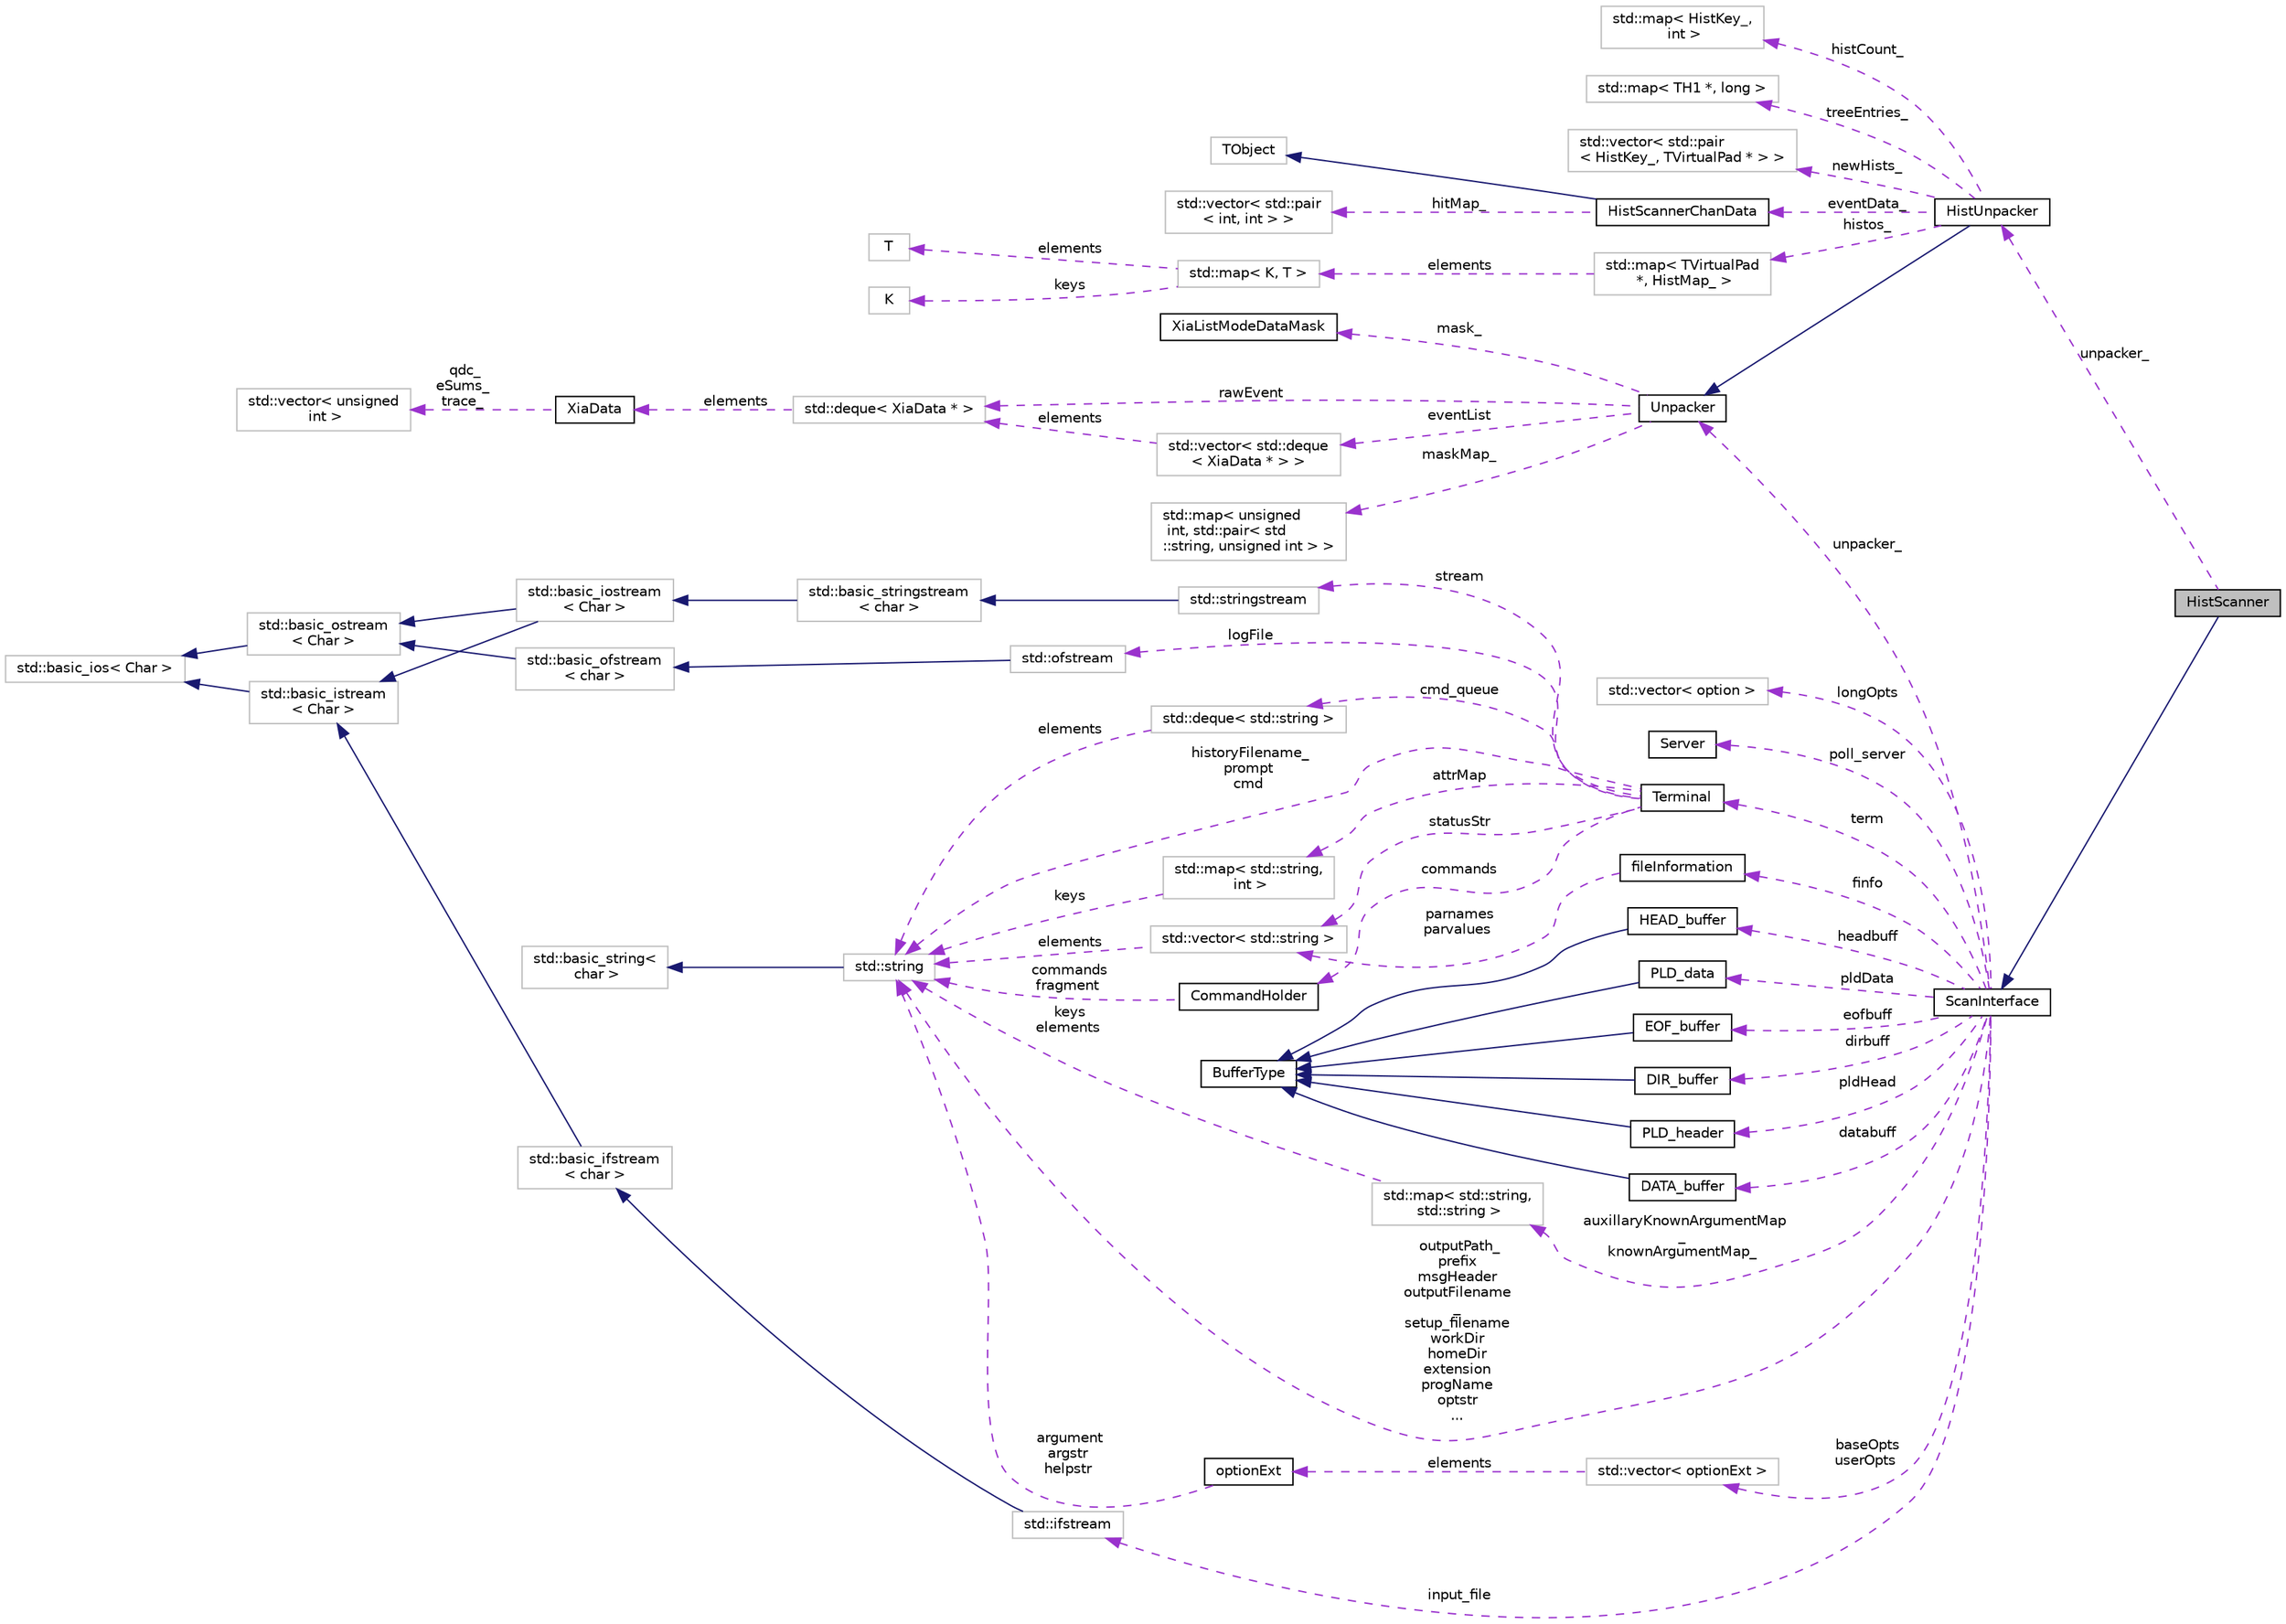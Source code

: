 digraph "HistScanner"
{
  edge [fontname="Helvetica",fontsize="10",labelfontname="Helvetica",labelfontsize="10"];
  node [fontname="Helvetica",fontsize="10",shape=record];
  rankdir="LR";
  Node1 [label="HistScanner",height=0.2,width=0.4,color="black", fillcolor="grey75", style="filled", fontcolor="black"];
  Node2 -> Node1 [dir="back",color="midnightblue",fontsize="10",style="solid",fontname="Helvetica"];
  Node2 [label="ScanInterface",height=0.2,width=0.4,color="black", fillcolor="white", style="filled",URL="$d7/dfc/class_scan_interface.html"];
  Node3 -> Node2 [dir="back",color="darkorchid3",fontsize="10",style="dashed",label=" pldData" ,fontname="Helvetica"];
  Node3 [label="PLD_data",height=0.2,width=0.4,color="black", fillcolor="white", style="filled",URL="$d0/d15/class_p_l_d__data.html",tooltip="The DATA buffer contains all physics data within the .pld file. "];
  Node4 -> Node3 [dir="back",color="midnightblue",fontsize="10",style="solid",fontname="Helvetica"];
  Node4 [label="BufferType",height=0.2,width=0.4,color="black", fillcolor="white", style="filled",URL="$d4/d57/class_buffer_type.html"];
  Node5 -> Node2 [dir="back",color="darkorchid3",fontsize="10",style="dashed",label=" poll_server" ,fontname="Helvetica"];
  Node5 [label="Server",height=0.2,width=0.4,color="black", fillcolor="white", style="filled",URL="$dc/db6/class_server.html"];
  Node6 -> Node2 [dir="back",color="darkorchid3",fontsize="10",style="dashed",label=" unpacker_" ,fontname="Helvetica"];
  Node6 [label="Unpacker",height=0.2,width=0.4,color="black", fillcolor="white", style="filled",URL="$d2/de8/class_unpacker.html"];
  Node7 -> Node6 [dir="back",color="darkorchid3",fontsize="10",style="dashed",label=" eventList" ,fontname="Helvetica"];
  Node7 [label="std::vector\< std::deque\l\< XiaData * \> \>",height=0.2,width=0.4,color="grey75", fillcolor="white", style="filled"];
  Node8 -> Node7 [dir="back",color="darkorchid3",fontsize="10",style="dashed",label=" elements" ,fontname="Helvetica"];
  Node8 [label="std::deque\< XiaData * \>",height=0.2,width=0.4,color="grey75", fillcolor="white", style="filled"];
  Node9 -> Node8 [dir="back",color="darkorchid3",fontsize="10",style="dashed",label=" elements" ,fontname="Helvetica"];
  Node9 [label="XiaData",height=0.2,width=0.4,color="black", fillcolor="white", style="filled",URL="$d2/ddd/class_xia_data.html",tooltip="A pixie16 channel event. "];
  Node10 -> Node9 [dir="back",color="darkorchid3",fontsize="10",style="dashed",label=" qdc_\neSums_\ntrace_" ,fontname="Helvetica"];
  Node10 [label="std::vector\< unsigned\l int \>",height=0.2,width=0.4,color="grey75", fillcolor="white", style="filled"];
  Node11 -> Node6 [dir="back",color="darkorchid3",fontsize="10",style="dashed",label=" mask_" ,fontname="Helvetica"];
  Node11 [label="XiaListModeDataMask",height=0.2,width=0.4,color="black", fillcolor="white", style="filled",URL="$dc/d76/class_xia_list_mode_data_mask.html"];
  Node8 -> Node6 [dir="back",color="darkorchid3",fontsize="10",style="dashed",label=" rawEvent" ,fontname="Helvetica"];
  Node12 -> Node6 [dir="back",color="darkorchid3",fontsize="10",style="dashed",label=" maskMap_" ,fontname="Helvetica"];
  Node12 [label="std::map\< unsigned\l int, std::pair\< std\l::string, unsigned int \> \>",height=0.2,width=0.4,color="grey75", fillcolor="white", style="filled"];
  Node13 -> Node2 [dir="back",color="darkorchid3",fontsize="10",style="dashed",label=" longOpts" ,fontname="Helvetica"];
  Node13 [label="std::vector\< option \>",height=0.2,width=0.4,color="grey75", fillcolor="white", style="filled"];
  Node14 -> Node2 [dir="back",color="darkorchid3",fontsize="10",style="dashed",label=" baseOpts\nuserOpts" ,fontname="Helvetica"];
  Node14 [label="std::vector\< optionExt \>",height=0.2,width=0.4,color="grey75", fillcolor="white", style="filled"];
  Node15 -> Node14 [dir="back",color="darkorchid3",fontsize="10",style="dashed",label=" elements" ,fontname="Helvetica"];
  Node15 [label="optionExt",height=0.2,width=0.4,color="black", fillcolor="white", style="filled",URL="$d4/d23/classoption_ext.html"];
  Node16 -> Node15 [dir="back",color="darkorchid3",fontsize="10",style="dashed",label=" argument\nargstr\nhelpstr" ,fontname="Helvetica"];
  Node16 [label="std::string",height=0.2,width=0.4,color="grey75", fillcolor="white", style="filled",tooltip="STL class. "];
  Node17 -> Node16 [dir="back",color="midnightblue",fontsize="10",style="solid",fontname="Helvetica"];
  Node17 [label="std::basic_string\<\l char \>",height=0.2,width=0.4,color="grey75", fillcolor="white", style="filled",tooltip="STL class. "];
  Node18 -> Node2 [dir="back",color="darkorchid3",fontsize="10",style="dashed",label=" eofbuff" ,fontname="Helvetica"];
  Node18 [label="EOF_buffer",height=0.2,width=0.4,color="black", fillcolor="white", style="filled",URL="$d6/d4e/class_e_o_f__buffer.html",tooltip="A single EOF buffer signals the end of a run (pacman .ldf format). A double EOF signals the end of th..."];
  Node4 -> Node18 [dir="back",color="midnightblue",fontsize="10",style="solid",fontname="Helvetica"];
  Node19 -> Node2 [dir="back",color="darkorchid3",fontsize="10",style="dashed",label=" input_file" ,fontname="Helvetica"];
  Node19 [label="std::ifstream",height=0.2,width=0.4,color="grey75", fillcolor="white", style="filled",tooltip="STL class. "];
  Node20 -> Node19 [dir="back",color="midnightblue",fontsize="10",style="solid",fontname="Helvetica"];
  Node20 [label="std::basic_ifstream\l\< char \>",height=0.2,width=0.4,color="grey75", fillcolor="white", style="filled",tooltip="STL class. "];
  Node21 -> Node20 [dir="back",color="midnightblue",fontsize="10",style="solid",fontname="Helvetica"];
  Node21 [label="std::basic_istream\l\< Char \>",height=0.2,width=0.4,color="grey75", fillcolor="white", style="filled",tooltip="STL class. "];
  Node22 -> Node21 [dir="back",color="midnightblue",fontsize="10",style="solid",fontname="Helvetica"];
  Node22 [label="std::basic_ios\< Char \>",height=0.2,width=0.4,color="grey75", fillcolor="white", style="filled",tooltip="STL class. "];
  Node23 -> Node2 [dir="back",color="darkorchid3",fontsize="10",style="dashed",label=" term" ,fontname="Helvetica"];
  Node23 [label="Terminal",height=0.2,width=0.4,color="black", fillcolor="white", style="filled",URL="$dc/d46/class_terminal.html"];
  Node24 -> Node23 [dir="back",color="darkorchid3",fontsize="10",style="dashed",label=" attrMap" ,fontname="Helvetica"];
  Node24 [label="std::map\< std::string,\l int \>",height=0.2,width=0.4,color="grey75", fillcolor="white", style="filled"];
  Node16 -> Node24 [dir="back",color="darkorchid3",fontsize="10",style="dashed",label=" keys" ,fontname="Helvetica"];
  Node25 -> Node23 [dir="back",color="darkorchid3",fontsize="10",style="dashed",label=" commands" ,fontname="Helvetica"];
  Node25 [label="CommandHolder",height=0.2,width=0.4,color="black", fillcolor="white", style="filled",URL="$d2/d2e/class_command_holder.html"];
  Node16 -> Node25 [dir="back",color="darkorchid3",fontsize="10",style="dashed",label=" commands\nfragment" ,fontname="Helvetica"];
  Node16 -> Node23 [dir="back",color="darkorchid3",fontsize="10",style="dashed",label=" historyFilename_\nprompt\ncmd" ,fontname="Helvetica"];
  Node26 -> Node23 [dir="back",color="darkorchid3",fontsize="10",style="dashed",label=" stream" ,fontname="Helvetica"];
  Node26 [label="std::stringstream",height=0.2,width=0.4,color="grey75", fillcolor="white", style="filled",tooltip="STL class. "];
  Node27 -> Node26 [dir="back",color="midnightblue",fontsize="10",style="solid",fontname="Helvetica"];
  Node27 [label="std::basic_stringstream\l\< char \>",height=0.2,width=0.4,color="grey75", fillcolor="white", style="filled",tooltip="STL class. "];
  Node28 -> Node27 [dir="back",color="midnightblue",fontsize="10",style="solid",fontname="Helvetica"];
  Node28 [label="std::basic_iostream\l\< Char \>",height=0.2,width=0.4,color="grey75", fillcolor="white", style="filled",tooltip="STL class. "];
  Node21 -> Node28 [dir="back",color="midnightblue",fontsize="10",style="solid",fontname="Helvetica"];
  Node29 -> Node28 [dir="back",color="midnightblue",fontsize="10",style="solid",fontname="Helvetica"];
  Node29 [label="std::basic_ostream\l\< Char \>",height=0.2,width=0.4,color="grey75", fillcolor="white", style="filled",tooltip="STL class. "];
  Node22 -> Node29 [dir="back",color="midnightblue",fontsize="10",style="solid",fontname="Helvetica"];
  Node30 -> Node23 [dir="back",color="darkorchid3",fontsize="10",style="dashed",label=" logFile" ,fontname="Helvetica"];
  Node30 [label="std::ofstream",height=0.2,width=0.4,color="grey75", fillcolor="white", style="filled",tooltip="STL class. "];
  Node31 -> Node30 [dir="back",color="midnightblue",fontsize="10",style="solid",fontname="Helvetica"];
  Node31 [label="std::basic_ofstream\l\< char \>",height=0.2,width=0.4,color="grey75", fillcolor="white", style="filled",tooltip="STL class. "];
  Node29 -> Node31 [dir="back",color="midnightblue",fontsize="10",style="solid",fontname="Helvetica"];
  Node32 -> Node23 [dir="back",color="darkorchid3",fontsize="10",style="dashed",label=" statusStr" ,fontname="Helvetica"];
  Node32 [label="std::vector\< std::string \>",height=0.2,width=0.4,color="grey75", fillcolor="white", style="filled"];
  Node16 -> Node32 [dir="back",color="darkorchid3",fontsize="10",style="dashed",label=" elements" ,fontname="Helvetica"];
  Node33 -> Node23 [dir="back",color="darkorchid3",fontsize="10",style="dashed",label=" cmd_queue" ,fontname="Helvetica"];
  Node33 [label="std::deque\< std::string \>",height=0.2,width=0.4,color="grey75", fillcolor="white", style="filled"];
  Node16 -> Node33 [dir="back",color="darkorchid3",fontsize="10",style="dashed",label=" elements" ,fontname="Helvetica"];
  Node34 -> Node2 [dir="back",color="darkorchid3",fontsize="10",style="dashed",label=" dirbuff" ,fontname="Helvetica"];
  Node34 [label="DIR_buffer",height=0.2,width=0.4,color="black", fillcolor="white", style="filled",URL="$d2/deb/class_d_i_r__buffer.html"];
  Node4 -> Node34 [dir="back",color="midnightblue",fontsize="10",style="solid",fontname="Helvetica"];
  Node35 -> Node2 [dir="back",color="darkorchid3",fontsize="10",style="dashed",label=" pldHead" ,fontname="Helvetica"];
  Node35 [label="PLD_header",height=0.2,width=0.4,color="black", fillcolor="white", style="filled",URL="$de/deb/class_p_l_d__header.html",tooltip="The pld header contains information about the run including the date/time, the title, and the run number. "];
  Node4 -> Node35 [dir="back",color="midnightblue",fontsize="10",style="solid",fontname="Helvetica"];
  Node36 -> Node2 [dir="back",color="darkorchid3",fontsize="10",style="dashed",label=" finfo" ,fontname="Helvetica"];
  Node36 [label="fileInformation",height=0.2,width=0.4,color="black", fillcolor="white", style="filled",URL="$d1/db0/classfile_information.html"];
  Node32 -> Node36 [dir="back",color="darkorchid3",fontsize="10",style="dashed",label=" parnames\nparvalues" ,fontname="Helvetica"];
  Node16 -> Node2 [dir="back",color="darkorchid3",fontsize="10",style="dashed",label=" outputPath_\nprefix\nmsgHeader\noutputFilename\l_\nsetup_filename\nworkDir\nhomeDir\nextension\nprogName\noptstr\n..." ,fontname="Helvetica"];
  Node37 -> Node2 [dir="back",color="darkorchid3",fontsize="10",style="dashed",label=" auxillaryKnownArgumentMap\l_\nknownArgumentMap_" ,fontname="Helvetica"];
  Node37 [label="std::map\< std::string,\l std::string \>",height=0.2,width=0.4,color="grey75", fillcolor="white", style="filled"];
  Node16 -> Node37 [dir="back",color="darkorchid3",fontsize="10",style="dashed",label=" keys\nelements" ,fontname="Helvetica"];
  Node38 -> Node2 [dir="back",color="darkorchid3",fontsize="10",style="dashed",label=" databuff" ,fontname="Helvetica"];
  Node38 [label="DATA_buffer",height=0.2,width=0.4,color="black", fillcolor="white", style="filled",URL="$d0/dff/class_d_a_t_a__buffer.html"];
  Node4 -> Node38 [dir="back",color="midnightblue",fontsize="10",style="solid",fontname="Helvetica"];
  Node39 -> Node2 [dir="back",color="darkorchid3",fontsize="10",style="dashed",label=" headbuff" ,fontname="Helvetica"];
  Node39 [label="HEAD_buffer",height=0.2,width=0.4,color="black", fillcolor="white", style="filled",URL="$d8/d68/class_h_e_a_d__buffer.html"];
  Node4 -> Node39 [dir="back",color="midnightblue",fontsize="10",style="solid",fontname="Helvetica"];
  Node40 -> Node1 [dir="back",color="darkorchid3",fontsize="10",style="dashed",label=" unpacker_" ,fontname="Helvetica"];
  Node40 [label="HistUnpacker",height=0.2,width=0.4,color="black", fillcolor="white", style="filled",URL="$d0/d4f/class_hist_unpacker.html"];
  Node6 -> Node40 [dir="back",color="midnightblue",fontsize="10",style="solid",fontname="Helvetica"];
  Node41 -> Node40 [dir="back",color="darkorchid3",fontsize="10",style="dashed",label=" histCount_" ,fontname="Helvetica"];
  Node41 [label="std::map\< HistKey_,\l int \>",height=0.2,width=0.4,color="grey75", fillcolor="white", style="filled"];
  Node42 -> Node40 [dir="back",color="darkorchid3",fontsize="10",style="dashed",label=" treeEntries_" ,fontname="Helvetica"];
  Node42 [label="std::map\< TH1 *, long \>",height=0.2,width=0.4,color="grey75", fillcolor="white", style="filled"];
  Node43 -> Node40 [dir="back",color="darkorchid3",fontsize="10",style="dashed",label=" newHists_" ,fontname="Helvetica"];
  Node43 [label="std::vector\< std::pair\l\< HistKey_, TVirtualPad * \> \>",height=0.2,width=0.4,color="grey75", fillcolor="white", style="filled"];
  Node44 -> Node40 [dir="back",color="darkorchid3",fontsize="10",style="dashed",label=" eventData_" ,fontname="Helvetica"];
  Node44 [label="HistScannerChanData",height=0.2,width=0.4,color="black", fillcolor="white", style="filled",URL="$d0/d48/class_hist_scanner_chan_data.html"];
  Node45 -> Node44 [dir="back",color="midnightblue",fontsize="10",style="solid",fontname="Helvetica"];
  Node45 [label="TObject",height=0.2,width=0.4,color="grey75", fillcolor="white", style="filled"];
  Node46 -> Node44 [dir="back",color="darkorchid3",fontsize="10",style="dashed",label=" hitMap_" ,fontname="Helvetica"];
  Node46 [label="std::vector\< std::pair\l\< int, int \> \>",height=0.2,width=0.4,color="grey75", fillcolor="white", style="filled"];
  Node47 -> Node40 [dir="back",color="darkorchid3",fontsize="10",style="dashed",label=" histos_" ,fontname="Helvetica"];
  Node47 [label="std::map\< TVirtualPad\l *, HistMap_ \>",height=0.2,width=0.4,color="grey75", fillcolor="white", style="filled"];
  Node48 -> Node47 [dir="back",color="darkorchid3",fontsize="10",style="dashed",label=" elements" ,fontname="Helvetica"];
  Node48 [label="std::map\< K, T \>",height=0.2,width=0.4,color="grey75", fillcolor="white", style="filled",tooltip="STL class. "];
  Node49 -> Node48 [dir="back",color="darkorchid3",fontsize="10",style="dashed",label=" keys" ,fontname="Helvetica"];
  Node49 [label="K",height=0.2,width=0.4,color="grey75", fillcolor="white", style="filled"];
  Node50 -> Node48 [dir="back",color="darkorchid3",fontsize="10",style="dashed",label=" elements" ,fontname="Helvetica"];
  Node50 [label="T",height=0.2,width=0.4,color="grey75", fillcolor="white", style="filled"];
}
